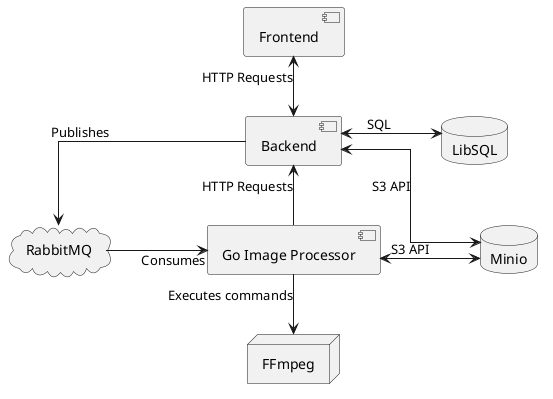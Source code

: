 @startuml
skinparam linetype ortho
skinparam nodesep 100

[Go Image Processor]
[Backend]
[Frontend]

cloud RabbitMQ
node FFmpeg
database "LibSQL"
database "Minio"

[Frontend] <--> [Backend] : HTTP Requests

[Backend] <--> [Minio] : S3 API
[Backend] <-r-> [LibSQL] : SQL
[Backend] -r-> [RabbitMQ] : Publishes
[RabbitMQ] -r-> [Go Image Processor] : Consumes

[Go Image Processor] --> [Backend] : HTTP Requests
[Go Image Processor] --> [FFmpeg] : Executes commands
[Go Image Processor] <-r-> [Minio] : S3 API

@enduml
